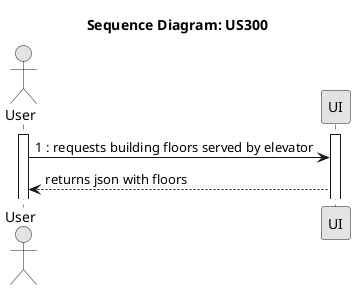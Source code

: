 @startuml
skinparam Monochrome true
skinparam PackageStyle rectangle
skinparam Shadowing false

title Sequence Diagram: US300

actor "User" as User
participant "UI" as UI

activate User
activate UI
User -> UI : 1 : requests building floors served by elevator
UI --> User : returns json with floors


@enduml